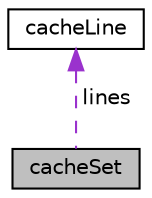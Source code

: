 digraph "cacheSet"
{
  edge [fontname="Helvetica",fontsize="10",labelfontname="Helvetica",labelfontsize="10"];
  node [fontname="Helvetica",fontsize="10",shape=record];
  Node1 [label="cacheSet",height=0.2,width=0.4,color="black", fillcolor="grey75", style="filled", fontcolor="black"];
  Node2 -> Node1 [dir="back",color="darkorchid3",fontsize="10",style="dashed",label=" lines" ,fontname="Helvetica"];
  Node2 [label="cacheLine",height=0.2,width=0.4,color="black", fillcolor="white", style="filled",URL="$structcacheLine.html"];
}
